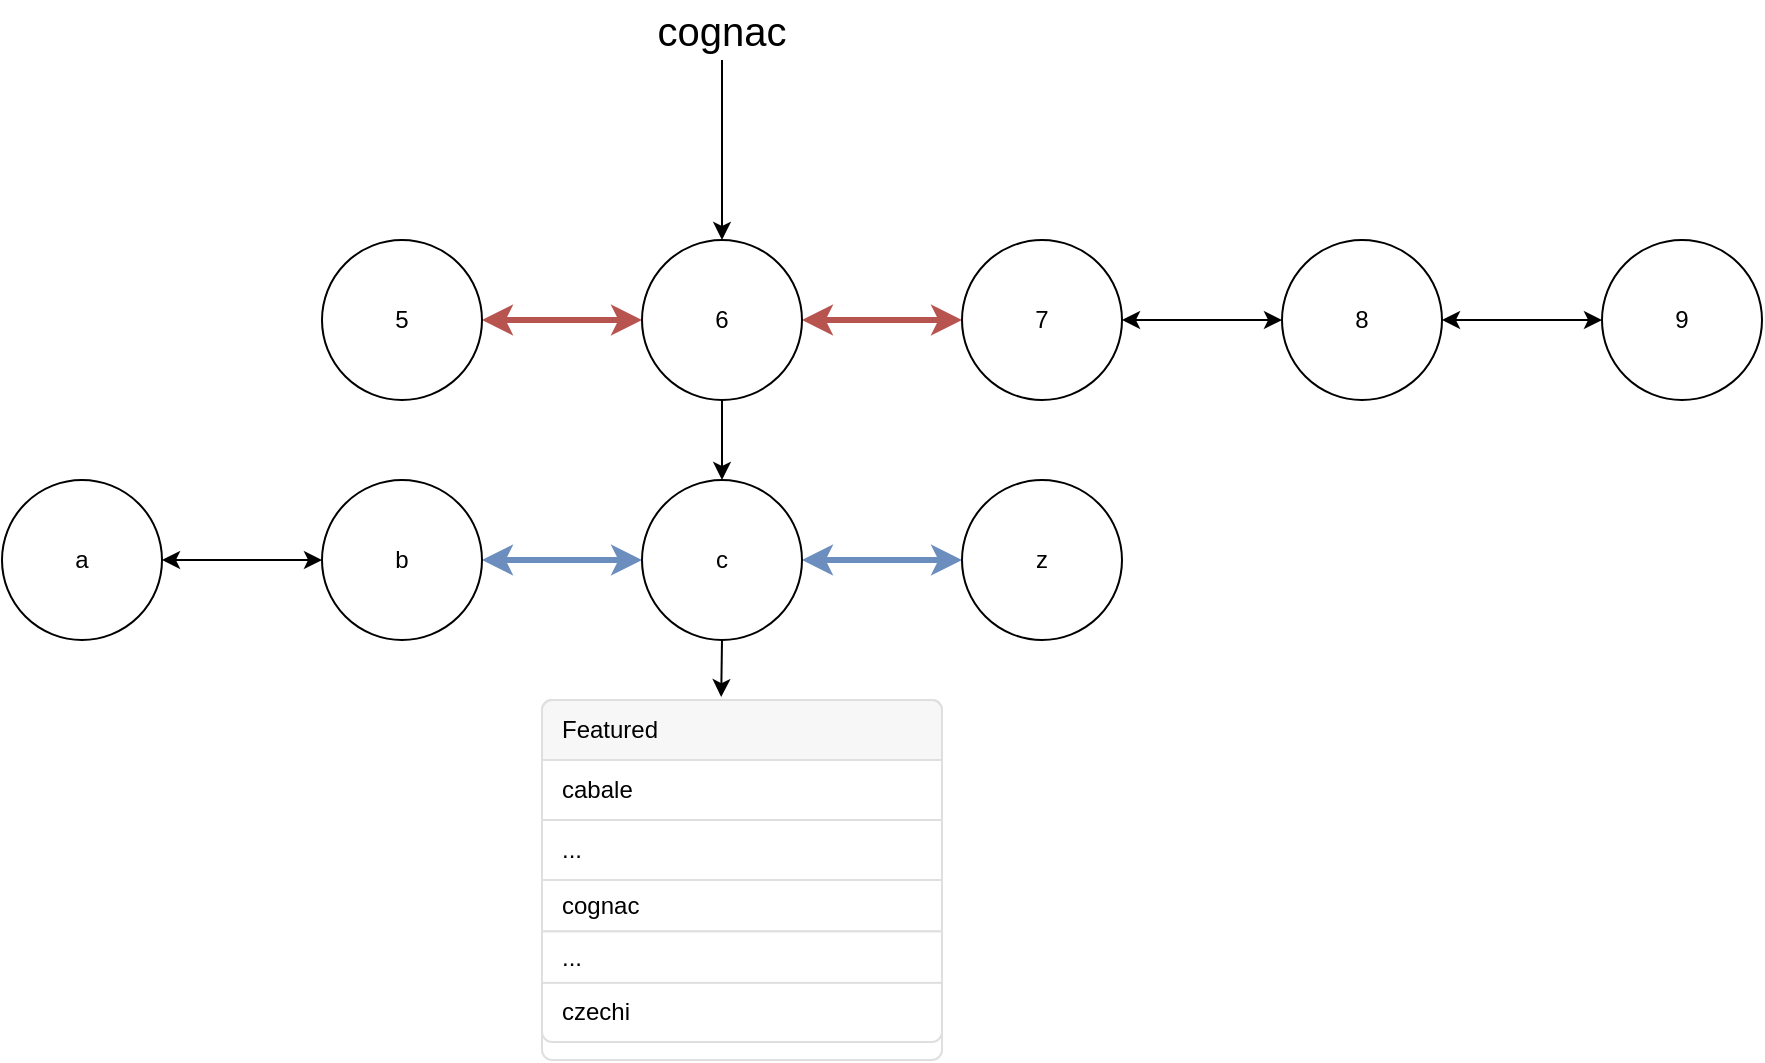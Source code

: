 <mxfile version="24.3.0" type="device">
  <diagram name="Page-1" id="x7NndN1OWZVPISoqCB4L">
    <mxGraphModel dx="1688" dy="420" grid="1" gridSize="10" guides="1" tooltips="1" connect="1" arrows="1" fold="1" page="1" pageScale="1" pageWidth="850" pageHeight="1100" math="0" shadow="0">
      <root>
        <mxCell id="0" />
        <mxCell id="1" parent="0" />
        <mxCell id="vsaTqaSiidA3RJwS5QpT-1" value="" style="edgeStyle=orthogonalEdgeStyle;rounded=0;orthogonalLoop=1;jettySize=auto;html=1;startArrow=classic;startFill=1;fillColor=#f8cecc;strokeColor=#b85450;strokeWidth=3;" edge="1" parent="1" source="vsaTqaSiidA3RJwS5QpT-2" target="vsaTqaSiidA3RJwS5QpT-5">
          <mxGeometry relative="1" as="geometry" />
        </mxCell>
        <mxCell id="vsaTqaSiidA3RJwS5QpT-2" value="5" style="ellipse;whiteSpace=wrap;html=1;" vertex="1" parent="1">
          <mxGeometry x="80" y="200" width="80" height="80" as="geometry" />
        </mxCell>
        <mxCell id="vsaTqaSiidA3RJwS5QpT-3" value="" style="edgeStyle=orthogonalEdgeStyle;rounded=0;orthogonalLoop=1;jettySize=auto;html=1;strokeColor=#b85450;align=center;verticalAlign=middle;fontFamily=Helvetica;fontSize=11;fontColor=default;labelBackgroundColor=default;startArrow=classic;startFill=1;endArrow=classic;fillColor=#f8cecc;strokeWidth=3;" edge="1" parent="1" source="vsaTqaSiidA3RJwS5QpT-5" target="vsaTqaSiidA3RJwS5QpT-8">
          <mxGeometry relative="1" as="geometry" />
        </mxCell>
        <mxCell id="vsaTqaSiidA3RJwS5QpT-50" style="edgeStyle=orthogonalEdgeStyle;rounded=0;orthogonalLoop=1;jettySize=auto;html=1;exitX=0.5;exitY=1;exitDx=0;exitDy=0;entryX=0.5;entryY=0;entryDx=0;entryDy=0;" edge="1" parent="1" source="vsaTqaSiidA3RJwS5QpT-5" target="vsaTqaSiidA3RJwS5QpT-17">
          <mxGeometry relative="1" as="geometry" />
        </mxCell>
        <mxCell id="vsaTqaSiidA3RJwS5QpT-5" value="6" style="ellipse;whiteSpace=wrap;html=1;" vertex="1" parent="1">
          <mxGeometry x="240" y="200" width="80" height="80" as="geometry" />
        </mxCell>
        <mxCell id="vsaTqaSiidA3RJwS5QpT-6" value="" style="edgeStyle=orthogonalEdgeStyle;rounded=0;orthogonalLoop=1;jettySize=auto;html=1;strokeColor=default;align=center;verticalAlign=middle;fontFamily=Helvetica;fontSize=11;fontColor=default;labelBackgroundColor=default;startArrow=classic;startFill=1;endArrow=classic;" edge="1" parent="1" source="vsaTqaSiidA3RJwS5QpT-8" target="vsaTqaSiidA3RJwS5QpT-10">
          <mxGeometry relative="1" as="geometry" />
        </mxCell>
        <mxCell id="vsaTqaSiidA3RJwS5QpT-8" value="7" style="ellipse;whiteSpace=wrap;html=1;" vertex="1" parent="1">
          <mxGeometry x="400" y="200" width="80" height="80" as="geometry" />
        </mxCell>
        <mxCell id="vsaTqaSiidA3RJwS5QpT-9" value="" style="edgeStyle=orthogonalEdgeStyle;rounded=0;orthogonalLoop=1;jettySize=auto;html=1;strokeColor=default;align=center;verticalAlign=middle;fontFamily=Helvetica;fontSize=11;fontColor=default;labelBackgroundColor=default;startArrow=classic;startFill=1;endArrow=classic;" edge="1" parent="1" source="vsaTqaSiidA3RJwS5QpT-10" target="vsaTqaSiidA3RJwS5QpT-11">
          <mxGeometry relative="1" as="geometry" />
        </mxCell>
        <mxCell id="vsaTqaSiidA3RJwS5QpT-10" value="8" style="ellipse;whiteSpace=wrap;html=1;" vertex="1" parent="1">
          <mxGeometry x="560" y="200" width="80" height="80" as="geometry" />
        </mxCell>
        <mxCell id="vsaTqaSiidA3RJwS5QpT-11" value="9" style="ellipse;whiteSpace=wrap;html=1;" vertex="1" parent="1">
          <mxGeometry x="720" y="200" width="80" height="80" as="geometry" />
        </mxCell>
        <mxCell id="vsaTqaSiidA3RJwS5QpT-12" value="" style="edgeStyle=orthogonalEdgeStyle;rounded=0;orthogonalLoop=1;jettySize=auto;html=1;strokeColor=default;align=center;verticalAlign=middle;fontFamily=Helvetica;fontSize=11;fontColor=default;labelBackgroundColor=default;startArrow=classic;startFill=1;endArrow=classic;" edge="1" parent="1" source="vsaTqaSiidA3RJwS5QpT-13" target="vsaTqaSiidA3RJwS5QpT-15">
          <mxGeometry relative="1" as="geometry" />
        </mxCell>
        <mxCell id="vsaTqaSiidA3RJwS5QpT-13" value="a" style="ellipse;whiteSpace=wrap;html=1;" vertex="1" parent="1">
          <mxGeometry x="-80" y="320" width="80" height="80" as="geometry" />
        </mxCell>
        <mxCell id="vsaTqaSiidA3RJwS5QpT-14" value="" style="edgeStyle=orthogonalEdgeStyle;rounded=0;orthogonalLoop=1;jettySize=auto;html=1;strokeColor=#6c8ebf;align=center;verticalAlign=middle;fontFamily=Helvetica;fontSize=11;fontColor=default;labelBackgroundColor=default;startArrow=classic;startFill=1;endArrow=classic;strokeWidth=3;fillColor=#dae8fc;" edge="1" parent="1" source="vsaTqaSiidA3RJwS5QpT-15" target="vsaTqaSiidA3RJwS5QpT-17">
          <mxGeometry relative="1" as="geometry" />
        </mxCell>
        <mxCell id="vsaTqaSiidA3RJwS5QpT-15" value="b" style="ellipse;whiteSpace=wrap;html=1;" vertex="1" parent="1">
          <mxGeometry x="80" y="320" width="80" height="80" as="geometry" />
        </mxCell>
        <mxCell id="vsaTqaSiidA3RJwS5QpT-16" value="" style="edgeStyle=orthogonalEdgeStyle;rounded=0;orthogonalLoop=1;jettySize=auto;html=1;strokeColor=#6c8ebf;align=center;verticalAlign=middle;fontFamily=Helvetica;fontSize=11;fontColor=default;labelBackgroundColor=default;startArrow=classic;startFill=1;endArrow=classic;strokeWidth=3;fillColor=#dae8fc;" edge="1" parent="1" source="vsaTqaSiidA3RJwS5QpT-17" target="vsaTqaSiidA3RJwS5QpT-18">
          <mxGeometry relative="1" as="geometry" />
        </mxCell>
        <mxCell id="vsaTqaSiidA3RJwS5QpT-17" value="c" style="ellipse;whiteSpace=wrap;html=1;" vertex="1" parent="1">
          <mxGeometry x="240" y="320" width="80" height="80" as="geometry" />
        </mxCell>
        <mxCell id="vsaTqaSiidA3RJwS5QpT-18" value="z" style="ellipse;whiteSpace=wrap;html=1;" vertex="1" parent="1">
          <mxGeometry x="400" y="320" width="80" height="80" as="geometry" />
        </mxCell>
        <mxCell id="vsaTqaSiidA3RJwS5QpT-49" style="edgeStyle=orthogonalEdgeStyle;rounded=0;orthogonalLoop=1;jettySize=auto;html=1;exitX=0.5;exitY=1;exitDx=0;exitDy=0;entryX=0.5;entryY=0;entryDx=0;entryDy=0;" edge="1" parent="1" source="vsaTqaSiidA3RJwS5QpT-48" target="vsaTqaSiidA3RJwS5QpT-5">
          <mxGeometry relative="1" as="geometry" />
        </mxCell>
        <mxCell id="vsaTqaSiidA3RJwS5QpT-48" value="cognac" style="text;html=1;align=center;verticalAlign=middle;whiteSpace=wrap;rounded=0;strokeWidth=1;fontSize=20;" vertex="1" parent="1">
          <mxGeometry x="250" y="80" width="60" height="30" as="geometry" />
        </mxCell>
        <mxCell id="vsaTqaSiidA3RJwS5QpT-63" value="" style="html=1;shadow=0;dashed=0;shape=mxgraph.bootstrap.rrect;rSize=5;strokeColor=#DFDFDF;html=1;whiteSpace=wrap;fillColor=#FFFFFF;fontColor=#000000;" vertex="1" parent="1">
          <mxGeometry x="190" y="430" width="200" height="180" as="geometry" />
        </mxCell>
        <mxCell id="vsaTqaSiidA3RJwS5QpT-64" value="Featured" style="html=1;shadow=0;dashed=0;shape=mxgraph.bootstrap.topButton;strokeColor=inherit;fillColor=#F7F7F7;rSize=5;perimeter=none;whiteSpace=wrap;resizeWidth=1;align=left;spacing=10;" vertex="1" parent="vsaTqaSiidA3RJwS5QpT-63">
          <mxGeometry width="200" height="30" relative="1" as="geometry" />
        </mxCell>
        <mxCell id="vsaTqaSiidA3RJwS5QpT-65" value="cabale" style="strokeColor=inherit;fillColor=inherit;gradientColor=inherit;fontColor=inherit;html=1;shadow=0;dashed=0;perimeter=none;whiteSpace=wrap;resizeWidth=1;align=left;spacing=10;" vertex="1" parent="vsaTqaSiidA3RJwS5QpT-63">
          <mxGeometry width="200" height="30" relative="1" as="geometry">
            <mxPoint y="30" as="offset" />
          </mxGeometry>
        </mxCell>
        <mxCell id="vsaTqaSiidA3RJwS5QpT-66" value="..." style="strokeColor=inherit;fillColor=inherit;gradientColor=inherit;fontColor=inherit;html=1;shadow=0;dashed=0;perimeter=none;whiteSpace=wrap;resizeWidth=1;align=left;spacing=10;" vertex="1" parent="vsaTqaSiidA3RJwS5QpT-63">
          <mxGeometry width="200" height="30" relative="1" as="geometry">
            <mxPoint y="60" as="offset" />
          </mxGeometry>
        </mxCell>
        <mxCell id="vsaTqaSiidA3RJwS5QpT-67" value="czechi" style="strokeColor=inherit;fillColor=inherit;gradientColor=inherit;fontColor=inherit;html=1;shadow=0;dashed=0;shape=mxgraph.bootstrap.bottomButton;rSize=5;perimeter=none;whiteSpace=wrap;resizeWidth=1;resizeHeight=0;align=left;spacing=10;" vertex="1" parent="vsaTqaSiidA3RJwS5QpT-63">
          <mxGeometry y="1" width="200" height="30" relative="1" as="geometry">
            <mxPoint y="-39" as="offset" />
          </mxGeometry>
        </mxCell>
        <mxCell id="vsaTqaSiidA3RJwS5QpT-68" value="cognac" style="strokeColor=inherit;fillColor=inherit;gradientColor=inherit;fontColor=inherit;html=1;shadow=0;dashed=0;perimeter=none;whiteSpace=wrap;resizeWidth=1;align=left;spacing=10;" vertex="1" parent="vsaTqaSiidA3RJwS5QpT-63">
          <mxGeometry y="90.003" width="200" height="25.714" as="geometry" />
        </mxCell>
        <mxCell id="vsaTqaSiidA3RJwS5QpT-75" value="..." style="strokeColor=inherit;fillColor=inherit;gradientColor=inherit;fontColor=inherit;html=1;shadow=0;dashed=0;perimeter=none;whiteSpace=wrap;resizeWidth=1;align=left;spacing=10;" vertex="1" parent="vsaTqaSiidA3RJwS5QpT-63">
          <mxGeometry y="115.717" width="200" height="25.714" as="geometry" />
        </mxCell>
        <mxCell id="vsaTqaSiidA3RJwS5QpT-76" style="edgeStyle=orthogonalEdgeStyle;rounded=0;orthogonalLoop=1;jettySize=auto;html=1;exitX=0.5;exitY=1;exitDx=0;exitDy=0;entryX=0.448;entryY=-0.048;entryDx=0;entryDy=0;entryPerimeter=0;" edge="1" parent="1" source="vsaTqaSiidA3RJwS5QpT-17" target="vsaTqaSiidA3RJwS5QpT-64">
          <mxGeometry relative="1" as="geometry" />
        </mxCell>
      </root>
    </mxGraphModel>
  </diagram>
</mxfile>
